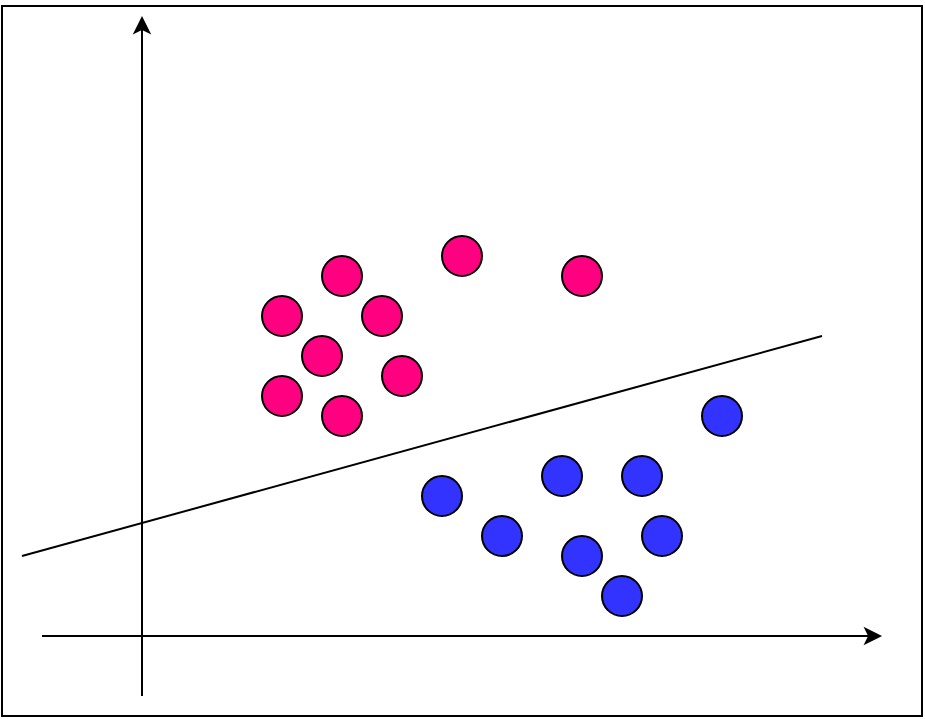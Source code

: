 <mxfile version="20.1.1" type="github">
  <diagram id="1RCiNuseXIGv9hr6K2Ks" name="Page-1">
    <mxGraphModel dx="782" dy="460" grid="1" gridSize="10" guides="1" tooltips="1" connect="1" arrows="1" fold="1" page="1" pageScale="1" pageWidth="850" pageHeight="1100" math="0" shadow="0">
      <root>
        <mxCell id="0" />
        <mxCell id="1" parent="0" />
        <mxCell id="b_A696qZJF7pgTioqRDp-28" value="" style="rounded=0;whiteSpace=wrap;html=1;" vertex="1" parent="1">
          <mxGeometry x="310" y="5" width="460" height="355" as="geometry" />
        </mxCell>
        <mxCell id="b_A696qZJF7pgTioqRDp-1" value="" style="endArrow=classic;html=1;rounded=0;" edge="1" parent="1">
          <mxGeometry width="50" height="50" relative="1" as="geometry">
            <mxPoint x="380" y="350" as="sourcePoint" />
            <mxPoint x="380" y="10" as="targetPoint" />
          </mxGeometry>
        </mxCell>
        <mxCell id="b_A696qZJF7pgTioqRDp-2" value="" style="endArrow=classic;html=1;rounded=0;" edge="1" parent="1">
          <mxGeometry width="50" height="50" relative="1" as="geometry">
            <mxPoint x="330" y="320" as="sourcePoint" />
            <mxPoint x="750" y="320" as="targetPoint" />
          </mxGeometry>
        </mxCell>
        <mxCell id="b_A696qZJF7pgTioqRDp-3" value="" style="ellipse;whiteSpace=wrap;html=1;fillColor=#FF0080;" vertex="1" parent="1">
          <mxGeometry x="440" y="190" width="20" height="20" as="geometry" />
        </mxCell>
        <mxCell id="b_A696qZJF7pgTioqRDp-4" value="" style="ellipse;whiteSpace=wrap;html=1;fillColor=#FF0080;" vertex="1" parent="1">
          <mxGeometry x="470" y="200" width="20" height="20" as="geometry" />
        </mxCell>
        <mxCell id="b_A696qZJF7pgTioqRDp-5" value="" style="ellipse;whiteSpace=wrap;html=1;fillColor=#FF0080;" vertex="1" parent="1">
          <mxGeometry x="460" y="170" width="20" height="20" as="geometry" />
        </mxCell>
        <mxCell id="b_A696qZJF7pgTioqRDp-6" value="" style="ellipse;whiteSpace=wrap;html=1;fillColor=#FF0080;" vertex="1" parent="1">
          <mxGeometry x="500" y="180" width="20" height="20" as="geometry" />
        </mxCell>
        <mxCell id="b_A696qZJF7pgTioqRDp-7" value="" style="ellipse;whiteSpace=wrap;html=1;fillColor=#FF0080;" vertex="1" parent="1">
          <mxGeometry x="490" y="150" width="20" height="20" as="geometry" />
        </mxCell>
        <mxCell id="b_A696qZJF7pgTioqRDp-8" value="" style="ellipse;whiteSpace=wrap;html=1;fillColor=#FF0080;" vertex="1" parent="1">
          <mxGeometry x="440" y="150" width="20" height="20" as="geometry" />
        </mxCell>
        <mxCell id="b_A696qZJF7pgTioqRDp-9" value="" style="ellipse;whiteSpace=wrap;html=1;fillColor=#FF0080;" vertex="1" parent="1">
          <mxGeometry x="470" y="130" width="20" height="20" as="geometry" />
        </mxCell>
        <mxCell id="b_A696qZJF7pgTioqRDp-10" value="" style="ellipse;whiteSpace=wrap;html=1;fillColor=#FF0080;" vertex="1" parent="1">
          <mxGeometry x="530" y="120" width="20" height="20" as="geometry" />
        </mxCell>
        <mxCell id="b_A696qZJF7pgTioqRDp-11" value="" style="ellipse;whiteSpace=wrap;html=1;fillColor=#FF0080;" vertex="1" parent="1">
          <mxGeometry x="590" y="130" width="20" height="20" as="geometry" />
        </mxCell>
        <mxCell id="b_A696qZJF7pgTioqRDp-12" value="" style="ellipse;whiteSpace=wrap;html=1;fillColor=#3333FF;" vertex="1" parent="1">
          <mxGeometry x="550" y="260" width="20" height="20" as="geometry" />
        </mxCell>
        <mxCell id="b_A696qZJF7pgTioqRDp-13" value="" style="ellipse;whiteSpace=wrap;html=1;fillColor=#3333FF;" vertex="1" parent="1">
          <mxGeometry x="580" y="230" width="20" height="20" as="geometry" />
        </mxCell>
        <mxCell id="b_A696qZJF7pgTioqRDp-14" value="" style="ellipse;whiteSpace=wrap;html=1;fillColor=#3333FF;" vertex="1" parent="1">
          <mxGeometry x="620" y="230" width="20" height="20" as="geometry" />
        </mxCell>
        <mxCell id="b_A696qZJF7pgTioqRDp-15" value="" style="ellipse;whiteSpace=wrap;html=1;fillColor=#3333FF;" vertex="1" parent="1">
          <mxGeometry x="590" y="270" width="20" height="20" as="geometry" />
        </mxCell>
        <mxCell id="b_A696qZJF7pgTioqRDp-23" value="" style="ellipse;whiteSpace=wrap;html=1;fillColor=#3333FF;" vertex="1" parent="1">
          <mxGeometry x="630" y="260" width="20" height="20" as="geometry" />
        </mxCell>
        <mxCell id="b_A696qZJF7pgTioqRDp-24" value="" style="ellipse;whiteSpace=wrap;html=1;fillColor=#3333FF;" vertex="1" parent="1">
          <mxGeometry x="610" y="290" width="20" height="20" as="geometry" />
        </mxCell>
        <mxCell id="b_A696qZJF7pgTioqRDp-25" value="" style="ellipse;whiteSpace=wrap;html=1;fillColor=#3333FF;" vertex="1" parent="1">
          <mxGeometry x="520" y="240" width="20" height="20" as="geometry" />
        </mxCell>
        <mxCell id="b_A696qZJF7pgTioqRDp-26" value="" style="ellipse;whiteSpace=wrap;html=1;fillColor=#3333FF;" vertex="1" parent="1">
          <mxGeometry x="660" y="200" width="20" height="20" as="geometry" />
        </mxCell>
        <mxCell id="b_A696qZJF7pgTioqRDp-27" value="" style="endArrow=none;html=1;rounded=0;" edge="1" parent="1">
          <mxGeometry width="50" height="50" relative="1" as="geometry">
            <mxPoint x="320" y="280" as="sourcePoint" />
            <mxPoint x="720" y="170" as="targetPoint" />
          </mxGeometry>
        </mxCell>
      </root>
    </mxGraphModel>
  </diagram>
</mxfile>
